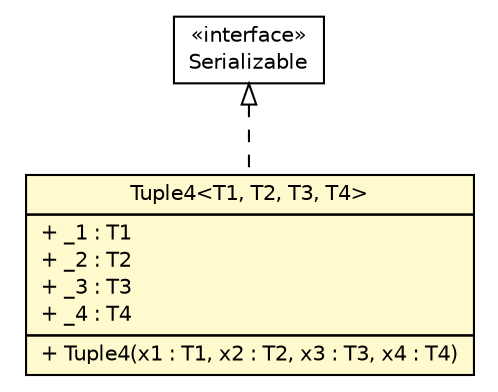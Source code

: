 #!/usr/local/bin/dot
#
# Class diagram 
# Generated by UMLGraph version R5_6 (http://www.umlgraph.org/)
#

digraph G {
	edge [fontname="Helvetica",fontsize=10,labelfontname="Helvetica",labelfontsize=10];
	node [fontname="Helvetica",fontsize=10,shape=plaintext];
	nodesep=0.25;
	ranksep=0.5;
	// sorcer.co.tuple.Tuple4<T1, T2, T3, T4>
	c363084 [label=<<table title="sorcer.co.tuple.Tuple4" border="0" cellborder="1" cellspacing="0" cellpadding="2" port="p" bgcolor="lemonChiffon" href="./Tuple4.html">
		<tr><td><table border="0" cellspacing="0" cellpadding="1">
<tr><td align="center" balign="center"> Tuple4&lt;T1, T2, T3, T4&gt; </td></tr>
		</table></td></tr>
		<tr><td><table border="0" cellspacing="0" cellpadding="1">
<tr><td align="left" balign="left"> + _1 : T1 </td></tr>
<tr><td align="left" balign="left"> + _2 : T2 </td></tr>
<tr><td align="left" balign="left"> + _3 : T3 </td></tr>
<tr><td align="left" balign="left"> + _4 : T4 </td></tr>
		</table></td></tr>
		<tr><td><table border="0" cellspacing="0" cellpadding="1">
<tr><td align="left" balign="left"> + Tuple4(x1 : T1, x2 : T2, x3 : T3, x4 : T4) </td></tr>
		</table></td></tr>
		</table>>, URL="./Tuple4.html", fontname="Helvetica", fontcolor="black", fontsize=10.0];
	//sorcer.co.tuple.Tuple4<T1, T2, T3, T4> implements java.io.Serializable
	c363424:p -> c363084:p [dir=back,arrowtail=empty,style=dashed];
	// java.io.Serializable
	c363424 [label=<<table title="java.io.Serializable" border="0" cellborder="1" cellspacing="0" cellpadding="2" port="p" href="http://docs.oracle.com/javase/7/docs/api/java/io/Serializable.html">
		<tr><td><table border="0" cellspacing="0" cellpadding="1">
<tr><td align="center" balign="center"> &#171;interface&#187; </td></tr>
<tr><td align="center" balign="center"> Serializable </td></tr>
		</table></td></tr>
		</table>>, URL="http://docs.oracle.com/javase/7/docs/api/java/io/Serializable.html", fontname="Helvetica", fontcolor="black", fontsize=10.0];
}

